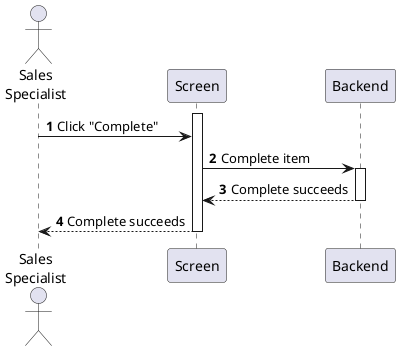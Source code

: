 @startuml sales-order-complete
autonumber

actor "Sales\nSpecialist" as a
participant Screen as f
participant Backend as b

activate f
a -> f : Click "Complete"
f -> b : Complete item
activate b
return Complete succeeds
f --> a : Complete succeeds
deactivate f
@enduml